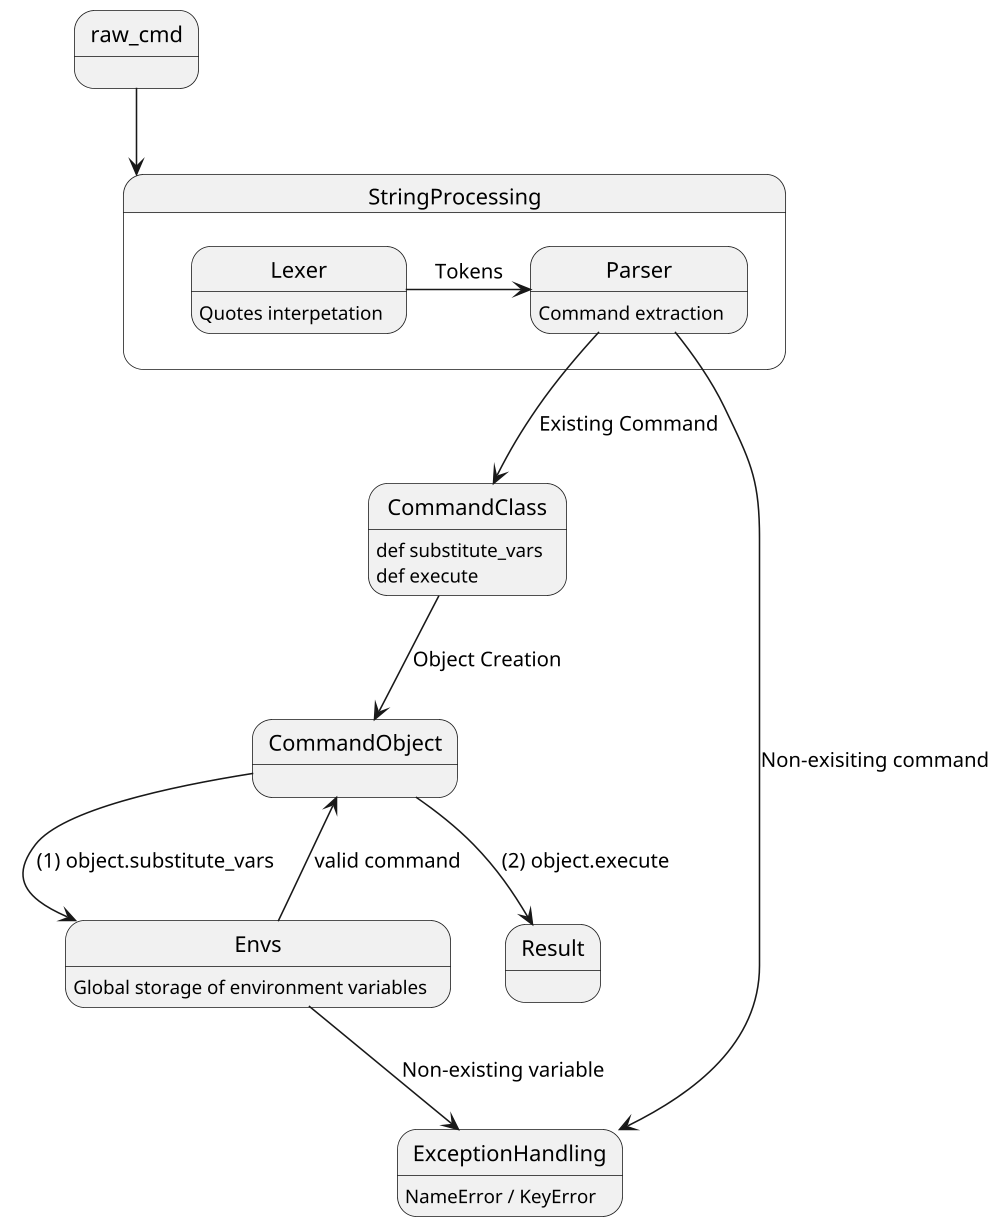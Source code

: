 @startuml
scale 1000 width

raw_cmd --> StringProcessing

state StringProcessing {
  Lexer -> Parser : Tokens
  Lexer : Quotes interpetation
  Parser : Command extraction
}

Parser --> CommandClass : Existing Command
Parser --> ExceptionHandling : Non-exisiting command
ExceptionHandling : NameError / KeyError

state Envs
Envs : Global storage of environment variables
CommandClass --> CommandObject : Object Creation
CommandClass : def substitute_vars
CommandClass : def execute
CommandObject --> Envs : (1) object.substitute_vars
Envs --> CommandObject : valid command
Envs --> ExceptionHandling : Non-existing variable

CommandObject --> Result : (2) object.execute
@enduml
